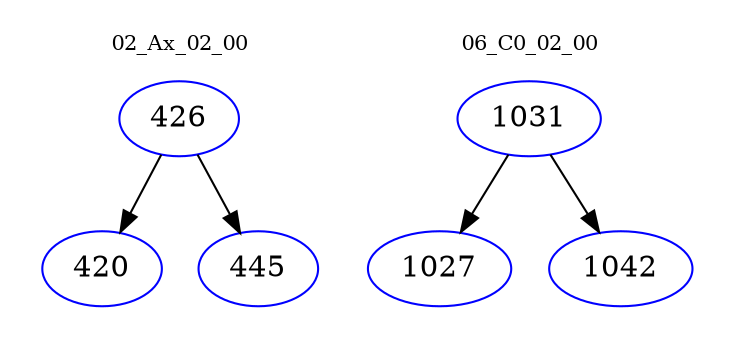 digraph{
subgraph cluster_0 {
color = white
label = "02_Ax_02_00";
fontsize=10;
T0_426 [label="426", color="blue"]
T0_426 -> T0_420 [color="black"]
T0_420 [label="420", color="blue"]
T0_426 -> T0_445 [color="black"]
T0_445 [label="445", color="blue"]
}
subgraph cluster_1 {
color = white
label = "06_C0_02_00";
fontsize=10;
T1_1031 [label="1031", color="blue"]
T1_1031 -> T1_1027 [color="black"]
T1_1027 [label="1027", color="blue"]
T1_1031 -> T1_1042 [color="black"]
T1_1042 [label="1042", color="blue"]
}
}
